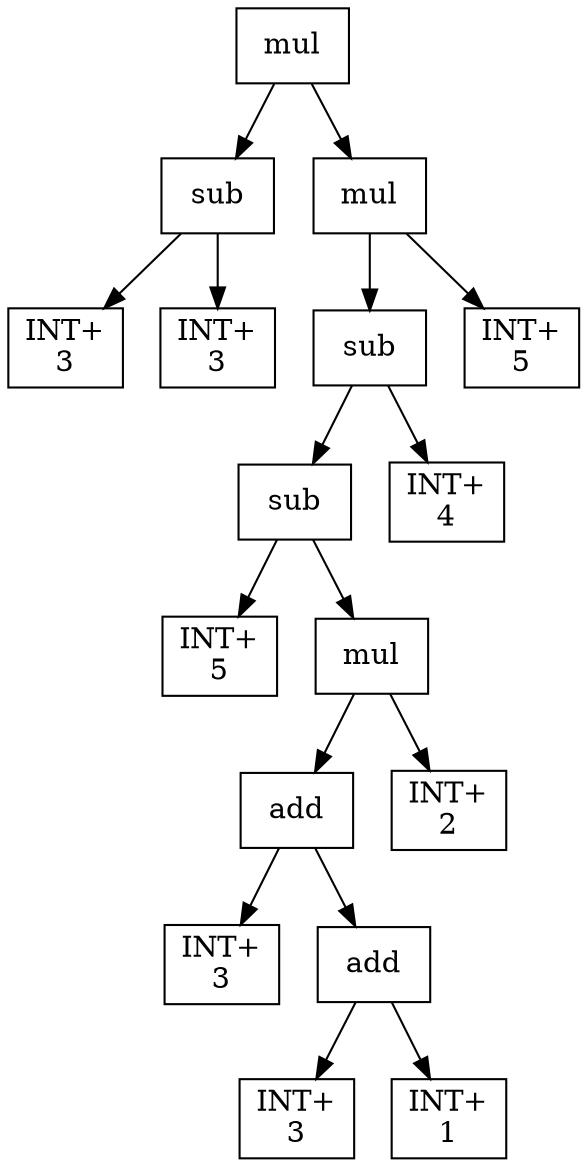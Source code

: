digraph expr {
  node [shape=box];
  n1 [label="mul"];
  n2 [label="sub"];
  n3 [label="INT+\n3"];
  n4 [label="INT+\n3"];
  n2 -> n3;
  n2 -> n4;
  n5 [label="mul"];
  n6 [label="sub"];
  n7 [label="sub"];
  n8 [label="INT+\n5"];
  n9 [label="mul"];
  n10 [label="add"];
  n11 [label="INT+\n3"];
  n12 [label="add"];
  n13 [label="INT+\n3"];
  n14 [label="INT+\n1"];
  n12 -> n13;
  n12 -> n14;
  n10 -> n11;
  n10 -> n12;
  n15 [label="INT+\n2"];
  n9 -> n10;
  n9 -> n15;
  n7 -> n8;
  n7 -> n9;
  n16 [label="INT+\n4"];
  n6 -> n7;
  n6 -> n16;
  n17 [label="INT+\n5"];
  n5 -> n6;
  n5 -> n17;
  n1 -> n2;
  n1 -> n5;
}